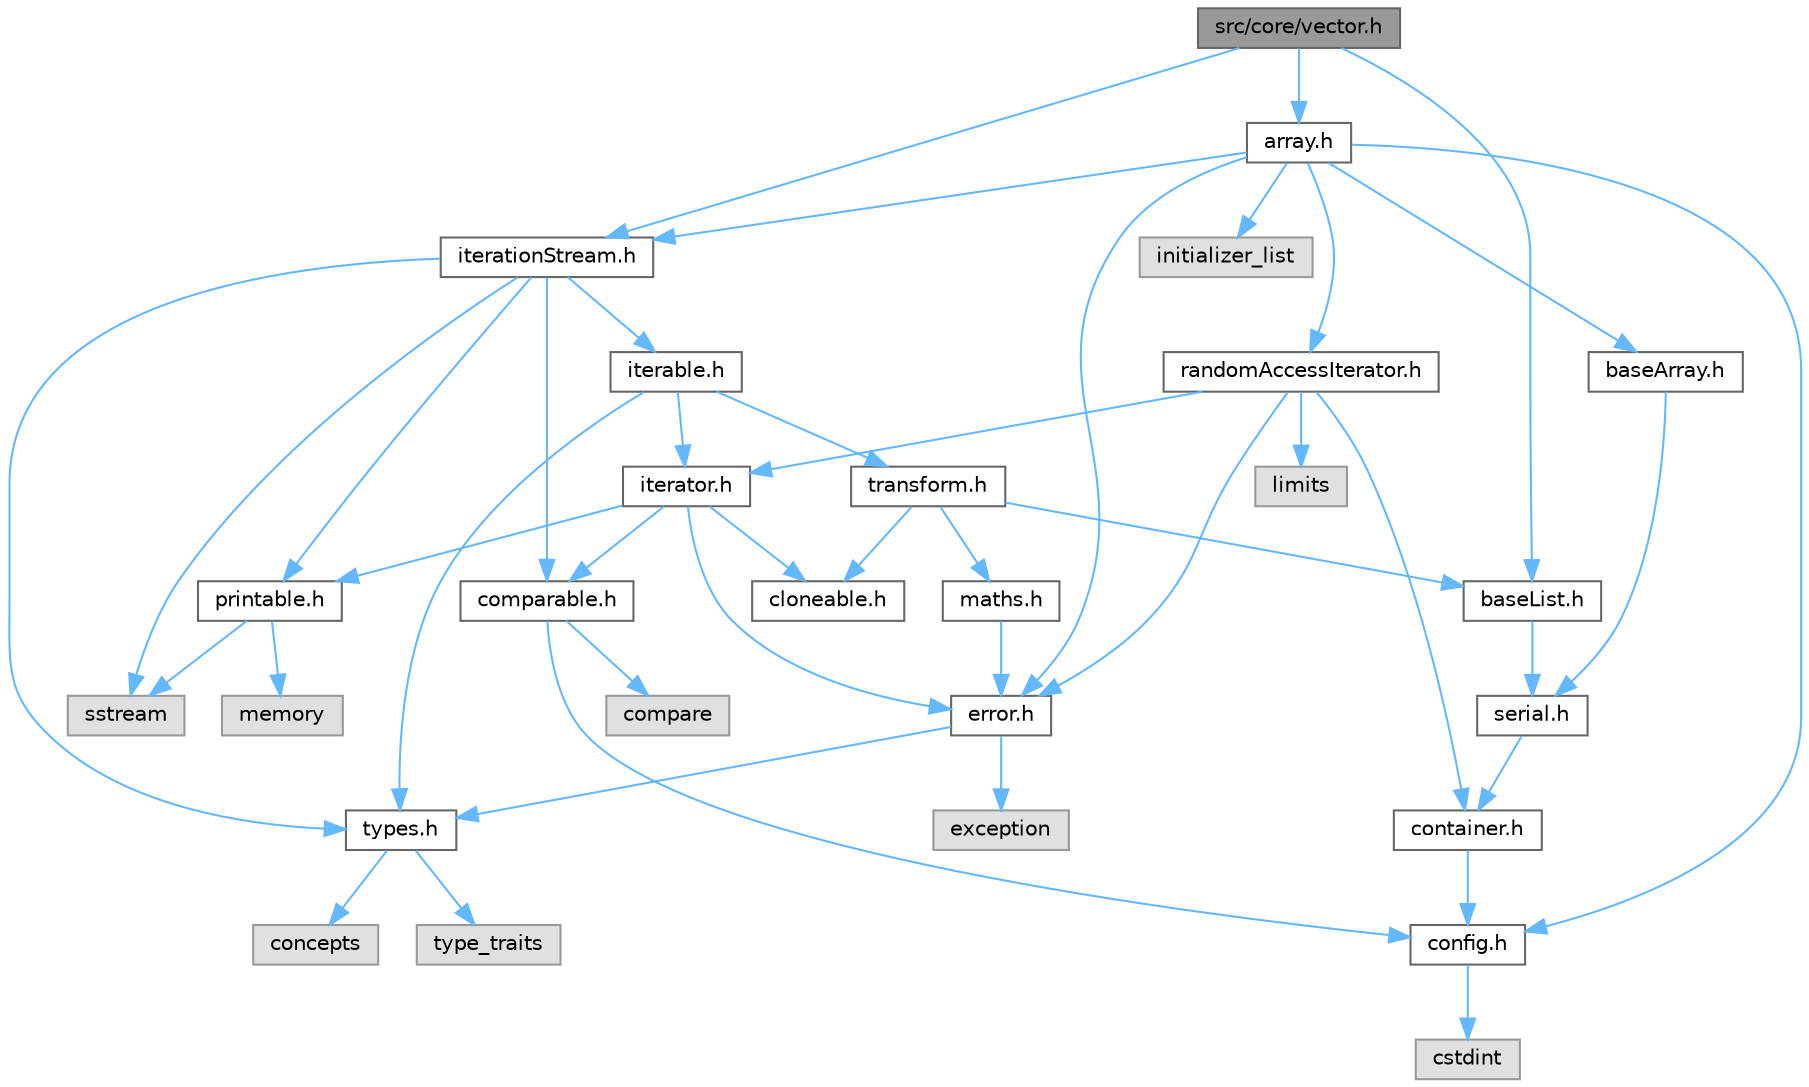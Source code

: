 digraph "src/core/vector.h"
{
 // LATEX_PDF_SIZE
  bgcolor="transparent";
  edge [fontname=Helvetica,fontsize=10,labelfontname=Helvetica,labelfontsize=10];
  node [fontname=Helvetica,fontsize=10,shape=box,height=0.2,width=0.4];
  Node1 [id="Node000001",label="src/core/vector.h",height=0.2,width=0.4,color="gray40", fillcolor="grey60", style="filled", fontcolor="black",tooltip="Dynamic array container with automatic resizing."];
  Node1 -> Node2 [id="edge43_Node000001_Node000002",color="steelblue1",style="solid",tooltip=" "];
  Node2 [id="Node000002",label="baseList.h",height=0.2,width=0.4,color="grey40", fillcolor="white", style="filled",URL="$base_list_8h.html",tooltip="Provides a base class for variable-size serial containers."];
  Node2 -> Node3 [id="edge44_Node000002_Node000003",color="steelblue1",style="solid",tooltip=" "];
  Node3 [id="Node000003",label="serial.h",height=0.2,width=0.4,color="grey40", fillcolor="white", style="filled",URL="$serial_8h.html",tooltip="Defines an abstract base class for sequential containers with index-based access."];
  Node3 -> Node4 [id="edge45_Node000003_Node000004",color="steelblue1",style="solid",tooltip=" "];
  Node4 [id="Node000004",label="container.h",height=0.2,width=0.4,color="grey40", fillcolor="white", style="filled",URL="$container_8h.html",tooltip="Abstract base class for container types."];
  Node4 -> Node5 [id="edge46_Node000004_Node000005",color="steelblue1",style="solid",tooltip=" "];
  Node5 [id="Node000005",label="config.h",height=0.2,width=0.4,color="grey40", fillcolor="white", style="filled",URL="$config_8h.html",tooltip="Platform-independent integer type definitions."];
  Node5 -> Node6 [id="edge47_Node000005_Node000006",color="steelblue1",style="solid",tooltip=" "];
  Node6 [id="Node000006",label="cstdint",height=0.2,width=0.4,color="grey60", fillcolor="#E0E0E0", style="filled",tooltip=" "];
  Node1 -> Node7 [id="edge48_Node000001_Node000007",color="steelblue1",style="solid",tooltip=" "];
  Node7 [id="Node000007",label="iterationStream.h",height=0.2,width=0.4,color="grey40", fillcolor="white", style="filled",URL="$iteration_stream_8h.html",tooltip="Provides functionality for an iteration stream."];
  Node7 -> Node8 [id="edge49_Node000007_Node000008",color="steelblue1",style="solid",tooltip=" "];
  Node8 [id="Node000008",label="sstream",height=0.2,width=0.4,color="grey60", fillcolor="#E0E0E0", style="filled",tooltip=" "];
  Node7 -> Node9 [id="edge50_Node000007_Node000009",color="steelblue1",style="solid",tooltip=" "];
  Node9 [id="Node000009",label="comparable.h",height=0.2,width=0.4,color="grey40", fillcolor="white", style="filled",URL="$comparable_8h.html",tooltip="Interface for objects that can be compared."];
  Node9 -> Node5 [id="edge51_Node000009_Node000005",color="steelblue1",style="solid",tooltip=" "];
  Node9 -> Node10 [id="edge52_Node000009_Node000010",color="steelblue1",style="solid",tooltip=" "];
  Node10 [id="Node000010",label="compare",height=0.2,width=0.4,color="grey60", fillcolor="#E0E0E0", style="filled",tooltip=" "];
  Node7 -> Node11 [id="edge53_Node000007_Node000011",color="steelblue1",style="solid",tooltip=" "];
  Node11 [id="Node000011",label="printable.h",height=0.2,width=0.4,color="grey40", fillcolor="white", style="filled",URL="$printable_8h.html",tooltip="Interface for polymorphic string formatting and output."];
  Node11 -> Node12 [id="edge54_Node000011_Node000012",color="steelblue1",style="solid",tooltip=" "];
  Node12 [id="Node000012",label="memory",height=0.2,width=0.4,color="grey60", fillcolor="#E0E0E0", style="filled",tooltip=" "];
  Node11 -> Node8 [id="edge55_Node000011_Node000008",color="steelblue1",style="solid",tooltip=" "];
  Node7 -> Node13 [id="edge56_Node000007_Node000013",color="steelblue1",style="solid",tooltip=" "];
  Node13 [id="Node000013",label="iterable.h",height=0.2,width=0.4,color="grey40", fillcolor="white", style="filled",URL="$iterable_8h.html",tooltip="Base interface for iterable container types."];
  Node13 -> Node14 [id="edge57_Node000013_Node000014",color="steelblue1",style="solid",tooltip=" "];
  Node14 [id="Node000014",label="transform.h",height=0.2,width=0.4,color="grey40", fillcolor="white", style="filled",URL="$transform_8h.html",tooltip="Transformation classes for various operations on elements."];
  Node14 -> Node2 [id="edge58_Node000014_Node000002",color="steelblue1",style="solid",tooltip=" "];
  Node14 -> Node15 [id="edge59_Node000014_Node000015",color="steelblue1",style="solid",tooltip=" "];
  Node15 [id="Node000015",label="cloneable.h",height=0.2,width=0.4,color="grey40", fillcolor="white", style="filled",URL="$cloneable_8h.html",tooltip="Abstract base class for cloneable objects."];
  Node14 -> Node16 [id="edge60_Node000014_Node000016",color="steelblue1",style="solid",tooltip=" "];
  Node16 [id="Node000016",label="maths.h",height=0.2,width=0.4,color="grey40", fillcolor="white", style="filled",URL="$maths_8h.html",tooltip="Mathematical utilities and constants."];
  Node16 -> Node17 [id="edge61_Node000016_Node000017",color="steelblue1",style="solid",tooltip=" "];
  Node17 [id="Node000017",label="error.h",height=0.2,width=0.4,color="grey40", fillcolor="white", style="filled",URL="$error_8h.html",tooltip="Custom exception classes and callback validation utilities."];
  Node17 -> Node18 [id="edge62_Node000017_Node000018",color="steelblue1",style="solid",tooltip=" "];
  Node18 [id="Node000018",label="exception",height=0.2,width=0.4,color="grey60", fillcolor="#E0E0E0", style="filled",tooltip=" "];
  Node17 -> Node19 [id="edge63_Node000017_Node000019",color="steelblue1",style="solid",tooltip=" "];
  Node19 [id="Node000019",label="types.h",height=0.2,width=0.4,color="grey40", fillcolor="white", style="filled",URL="$types_8h.html",tooltip="Type system foundations and concept definitions."];
  Node19 -> Node20 [id="edge64_Node000019_Node000020",color="steelblue1",style="solid",tooltip=" "];
  Node20 [id="Node000020",label="type_traits",height=0.2,width=0.4,color="grey60", fillcolor="#E0E0E0", style="filled",tooltip=" "];
  Node19 -> Node21 [id="edge65_Node000019_Node000021",color="steelblue1",style="solid",tooltip=" "];
  Node21 [id="Node000021",label="concepts",height=0.2,width=0.4,color="grey60", fillcolor="#E0E0E0", style="filled",tooltip=" "];
  Node13 -> Node19 [id="edge66_Node000013_Node000019",color="steelblue1",style="solid",tooltip=" "];
  Node13 -> Node22 [id="edge67_Node000013_Node000022",color="steelblue1",style="solid",tooltip=" "];
  Node22 [id="Node000022",label="iterator.h",height=0.2,width=0.4,color="grey40", fillcolor="white", style="filled",URL="$iterator_8h.html",tooltip="Defines the iterator class for traversing and manipulating container elements."];
  Node22 -> Node15 [id="edge68_Node000022_Node000015",color="steelblue1",style="solid",tooltip=" "];
  Node22 -> Node9 [id="edge69_Node000022_Node000009",color="steelblue1",style="solid",tooltip=" "];
  Node22 -> Node17 [id="edge70_Node000022_Node000017",color="steelblue1",style="solid",tooltip=" "];
  Node22 -> Node11 [id="edge71_Node000022_Node000011",color="steelblue1",style="solid",tooltip=" "];
  Node7 -> Node19 [id="edge72_Node000007_Node000019",color="steelblue1",style="solid",tooltip=" "];
  Node1 -> Node23 [id="edge73_Node000001_Node000023",color="steelblue1",style="solid",tooltip=" "];
  Node23 [id="Node000023",label="array.h",height=0.2,width=0.4,color="grey40", fillcolor="white", style="filled",URL="$array_8h.html",tooltip="Provides the array class for a fixed-size container with random access."];
  Node23 -> Node24 [id="edge74_Node000023_Node000024",color="steelblue1",style="solid",tooltip=" "];
  Node24 [id="Node000024",label="initializer_list",height=0.2,width=0.4,color="grey60", fillcolor="#E0E0E0", style="filled",tooltip=" "];
  Node23 -> Node5 [id="edge75_Node000023_Node000005",color="steelblue1",style="solid",tooltip=" "];
  Node23 -> Node25 [id="edge76_Node000023_Node000025",color="steelblue1",style="solid",tooltip=" "];
  Node25 [id="Node000025",label="baseArray.h",height=0.2,width=0.4,color="grey40", fillcolor="white", style="filled",URL="$base_array_8h.html",tooltip="Provides a base class for fixed-size serial containers."];
  Node25 -> Node3 [id="edge77_Node000025_Node000003",color="steelblue1",style="solid",tooltip=" "];
  Node23 -> Node7 [id="edge78_Node000023_Node000007",color="steelblue1",style="solid",tooltip=" "];
  Node23 -> Node26 [id="edge79_Node000023_Node000026",color="steelblue1",style="solid",tooltip=" "];
  Node26 [id="Node000026",label="randomAccessIterator.h",height=0.2,width=0.4,color="grey40", fillcolor="white", style="filled",URL="$random_access_iterator_8h.html",tooltip="Base class for random-access iterators."];
  Node26 -> Node4 [id="edge80_Node000026_Node000004",color="steelblue1",style="solid",tooltip=" "];
  Node26 -> Node17 [id="edge81_Node000026_Node000017",color="steelblue1",style="solid",tooltip=" "];
  Node26 -> Node22 [id="edge82_Node000026_Node000022",color="steelblue1",style="solid",tooltip=" "];
  Node26 -> Node27 [id="edge83_Node000026_Node000027",color="steelblue1",style="solid",tooltip=" "];
  Node27 [id="Node000027",label="limits",height=0.2,width=0.4,color="grey60", fillcolor="#E0E0E0", style="filled",tooltip=" "];
  Node23 -> Node17 [id="edge84_Node000023_Node000017",color="steelblue1",style="solid",tooltip=" "];
}
